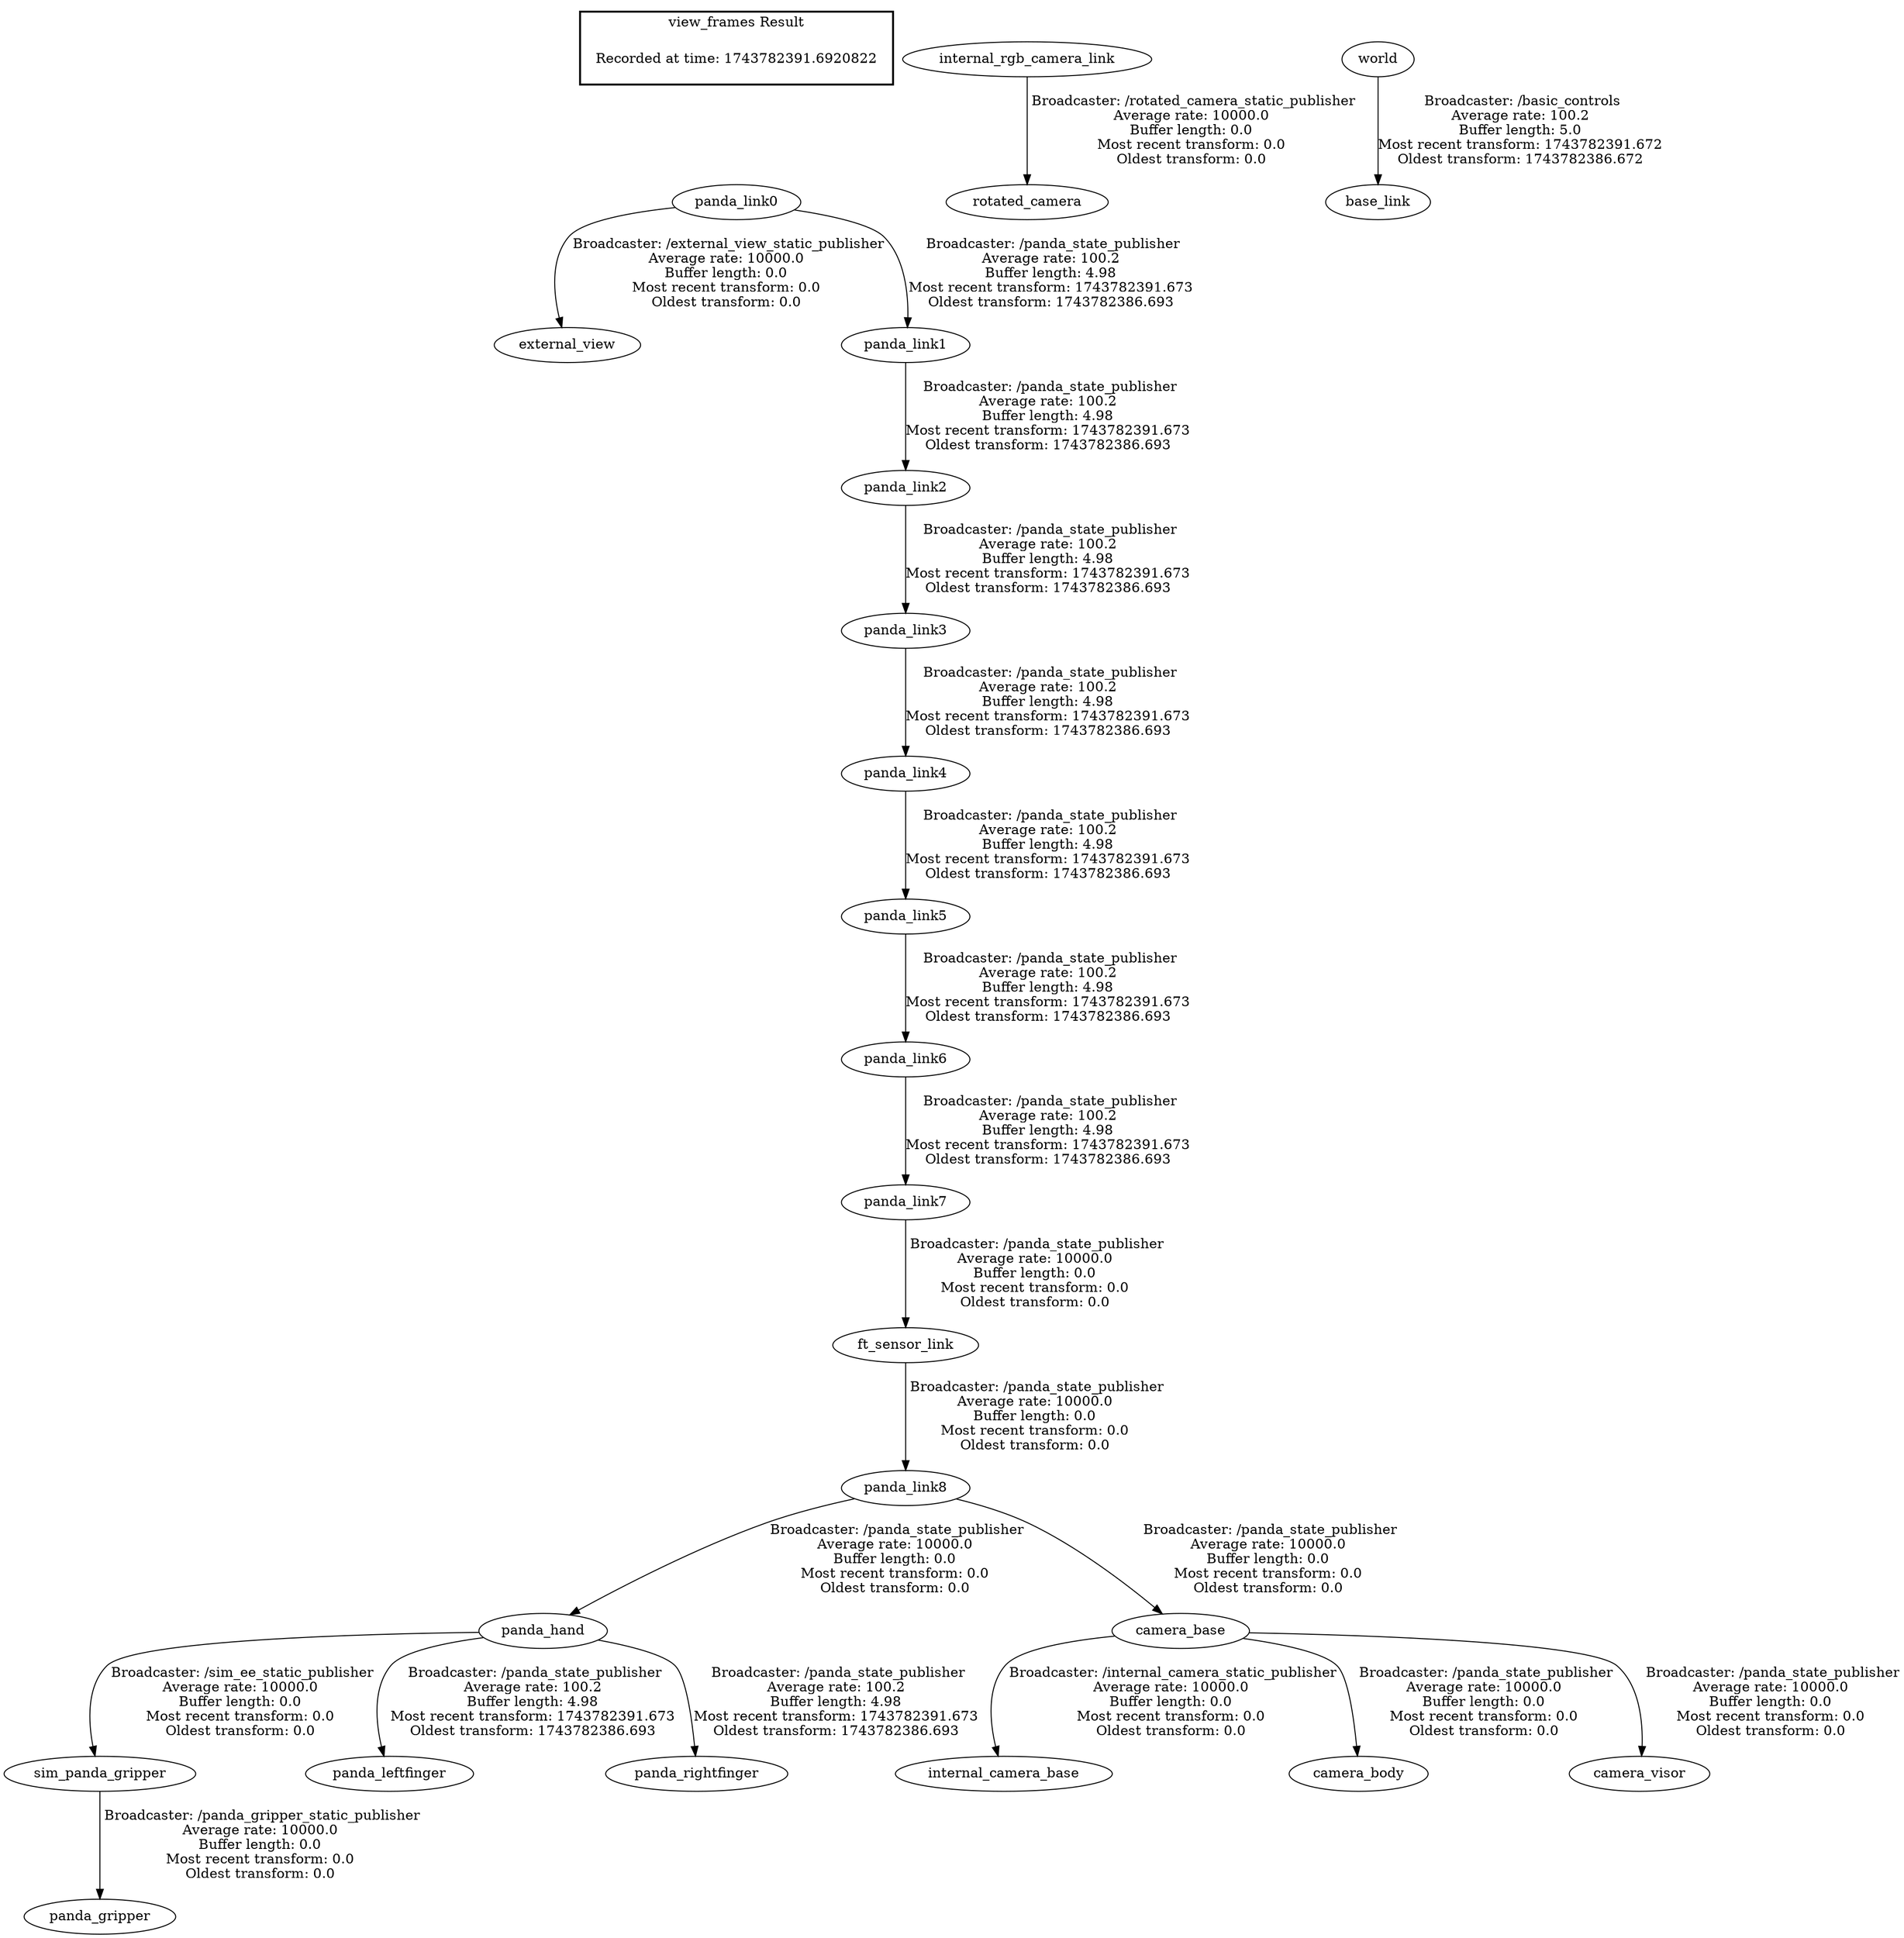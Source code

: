 digraph G {
"sim_panda_gripper" -> "panda_gripper"[label=" Broadcaster: /panda_gripper_static_publisher\nAverage rate: 10000.0\nBuffer length: 0.0\nMost recent transform: 0.0\nOldest transform: 0.0\n"];
"panda_hand" -> "sim_panda_gripper"[label=" Broadcaster: /sim_ee_static_publisher\nAverage rate: 10000.0\nBuffer length: 0.0\nMost recent transform: 0.0\nOldest transform: 0.0\n"];
"internal_rgb_camera_link" -> "rotated_camera"[label=" Broadcaster: /rotated_camera_static_publisher\nAverage rate: 10000.0\nBuffer length: 0.0\nMost recent transform: 0.0\nOldest transform: 0.0\n"];
"camera_base" -> "internal_camera_base"[label=" Broadcaster: /internal_camera_static_publisher\nAverage rate: 10000.0\nBuffer length: 0.0\nMost recent transform: 0.0\nOldest transform: 0.0\n"];
"panda_link8" -> "camera_base"[label=" Broadcaster: /panda_state_publisher\nAverage rate: 10000.0\nBuffer length: 0.0\nMost recent transform: 0.0\nOldest transform: 0.0\n"];
"panda_link8" -> "panda_hand"[label=" Broadcaster: /panda_state_publisher\nAverage rate: 10000.0\nBuffer length: 0.0\nMost recent transform: 0.0\nOldest transform: 0.0\n"];
"panda_link0" -> "external_view"[label=" Broadcaster: /external_view_static_publisher\nAverage rate: 10000.0\nBuffer length: 0.0\nMost recent transform: 0.0\nOldest transform: 0.0\n"];
"world" -> "base_link"[label=" Broadcaster: /basic_controls\nAverage rate: 100.2\nBuffer length: 5.0\nMost recent transform: 1743782391.672\nOldest transform: 1743782386.672\n"];
"camera_base" -> "camera_body"[label=" Broadcaster: /panda_state_publisher\nAverage rate: 10000.0\nBuffer length: 0.0\nMost recent transform: 0.0\nOldest transform: 0.0\n"];
"camera_base" -> "camera_visor"[label=" Broadcaster: /panda_state_publisher\nAverage rate: 10000.0\nBuffer length: 0.0\nMost recent transform: 0.0\nOldest transform: 0.0\n"];
"ft_sensor_link" -> "panda_link8"[label=" Broadcaster: /panda_state_publisher\nAverage rate: 10000.0\nBuffer length: 0.0\nMost recent transform: 0.0\nOldest transform: 0.0\n"];
"panda_link7" -> "ft_sensor_link"[label=" Broadcaster: /panda_state_publisher\nAverage rate: 10000.0\nBuffer length: 0.0\nMost recent transform: 0.0\nOldest transform: 0.0\n"];
"panda_link6" -> "panda_link7"[label=" Broadcaster: /panda_state_publisher\nAverage rate: 100.2\nBuffer length: 4.98\nMost recent transform: 1743782391.673\nOldest transform: 1743782386.693\n"];
"panda_hand" -> "panda_leftfinger"[label=" Broadcaster: /panda_state_publisher\nAverage rate: 100.2\nBuffer length: 4.98\nMost recent transform: 1743782391.673\nOldest transform: 1743782386.693\n"];
"panda_hand" -> "panda_rightfinger"[label=" Broadcaster: /panda_state_publisher\nAverage rate: 100.2\nBuffer length: 4.98\nMost recent transform: 1743782391.673\nOldest transform: 1743782386.693\n"];
"panda_link0" -> "panda_link1"[label=" Broadcaster: /panda_state_publisher\nAverage rate: 100.2\nBuffer length: 4.98\nMost recent transform: 1743782391.673\nOldest transform: 1743782386.693\n"];
"panda_link1" -> "panda_link2"[label=" Broadcaster: /panda_state_publisher\nAverage rate: 100.2\nBuffer length: 4.98\nMost recent transform: 1743782391.673\nOldest transform: 1743782386.693\n"];
"panda_link2" -> "panda_link3"[label=" Broadcaster: /panda_state_publisher\nAverage rate: 100.2\nBuffer length: 4.98\nMost recent transform: 1743782391.673\nOldest transform: 1743782386.693\n"];
"panda_link3" -> "panda_link4"[label=" Broadcaster: /panda_state_publisher\nAverage rate: 100.2\nBuffer length: 4.98\nMost recent transform: 1743782391.673\nOldest transform: 1743782386.693\n"];
"panda_link4" -> "panda_link5"[label=" Broadcaster: /panda_state_publisher\nAverage rate: 100.2\nBuffer length: 4.98\nMost recent transform: 1743782391.673\nOldest transform: 1743782386.693\n"];
"panda_link5" -> "panda_link6"[label=" Broadcaster: /panda_state_publisher\nAverage rate: 100.2\nBuffer length: 4.98\nMost recent transform: 1743782391.673\nOldest transform: 1743782386.693\n"];
edge [style=invis];
 subgraph cluster_legend { style=bold; color=black; label ="view_frames Result";
"Recorded at time: 1743782391.6920822"[ shape=plaintext ] ;
}->"panda_link0";
}